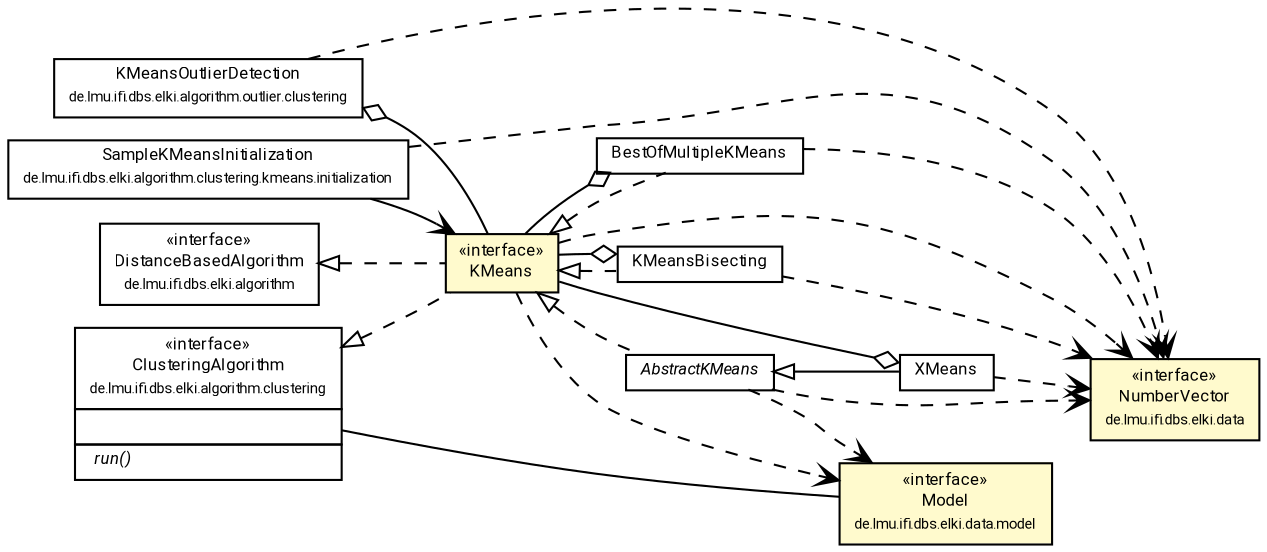 #!/usr/local/bin/dot
#
# Class diagram 
# Generated by UMLGraph version R5_7_2-60-g0e99a6 (http://www.spinellis.gr/umlgraph/)
#

digraph G {
	graph [fontnames="svg"]
	edge [fontname="Roboto",fontsize=7,labelfontname="Roboto",labelfontsize=7,color="black"];
	node [fontname="Roboto",fontcolor="black",fontsize=8,shape=plaintext,margin=0,width=0,height=0];
	nodesep=0.15;
	ranksep=0.25;
	rankdir=LR;
	// de.lmu.ifi.dbs.elki.algorithm.outlier.clustering.KMeansOutlierDetection<O extends de.lmu.ifi.dbs.elki.data.NumberVector>
	c5626672 [label=<<table title="de.lmu.ifi.dbs.elki.algorithm.outlier.clustering.KMeansOutlierDetection" border="0" cellborder="1" cellspacing="0" cellpadding="2" href="../../outlier/clustering/KMeansOutlierDetection.html" target="_parent">
		<tr><td><table border="0" cellspacing="0" cellpadding="1">
		<tr><td align="center" balign="center"> <font face="Roboto">KMeansOutlierDetection</font> </td></tr>
		<tr><td align="center" balign="center"> <font face="Roboto" point-size="7.0">de.lmu.ifi.dbs.elki.algorithm.outlier.clustering</font> </td></tr>
		</table></td></tr>
		</table>>, URL="../../outlier/clustering/KMeansOutlierDetection.html"];
	// de.lmu.ifi.dbs.elki.data.model.Model
	c5627125 [label=<<table title="de.lmu.ifi.dbs.elki.data.model.Model" border="0" cellborder="1" cellspacing="0" cellpadding="2" bgcolor="LemonChiffon" href="../../../data/model/Model.html" target="_parent">
		<tr><td><table border="0" cellspacing="0" cellpadding="1">
		<tr><td align="center" balign="center"> &#171;interface&#187; </td></tr>
		<tr><td align="center" balign="center"> <font face="Roboto">Model</font> </td></tr>
		<tr><td align="center" balign="center"> <font face="Roboto" point-size="7.0">de.lmu.ifi.dbs.elki.data.model</font> </td></tr>
		</table></td></tr>
		</table>>, URL="../../../data/model/Model.html"];
	// de.lmu.ifi.dbs.elki.algorithm.clustering.kmeans.initialization.SampleKMeansInitialization<V extends de.lmu.ifi.dbs.elki.data.NumberVector>
	c5627331 [label=<<table title="de.lmu.ifi.dbs.elki.algorithm.clustering.kmeans.initialization.SampleKMeansInitialization" border="0" cellborder="1" cellspacing="0" cellpadding="2" href="initialization/SampleKMeansInitialization.html" target="_parent">
		<tr><td><table border="0" cellspacing="0" cellpadding="1">
		<tr><td align="center" balign="center"> <font face="Roboto">SampleKMeansInitialization</font> </td></tr>
		<tr><td align="center" balign="center"> <font face="Roboto" point-size="7.0">de.lmu.ifi.dbs.elki.algorithm.clustering.kmeans.initialization</font> </td></tr>
		</table></td></tr>
		</table>>, URL="initialization/SampleKMeansInitialization.html"];
	// de.lmu.ifi.dbs.elki.algorithm.clustering.kmeans.BestOfMultipleKMeans<V extends de.lmu.ifi.dbs.elki.data.NumberVector, M extends de.lmu.ifi.dbs.elki.data.model.MeanModel>
	c5627335 [label=<<table title="de.lmu.ifi.dbs.elki.algorithm.clustering.kmeans.BestOfMultipleKMeans" border="0" cellborder="1" cellspacing="0" cellpadding="2" href="BestOfMultipleKMeans.html" target="_parent">
		<tr><td><table border="0" cellspacing="0" cellpadding="1">
		<tr><td align="center" balign="center"> <font face="Roboto">BestOfMultipleKMeans</font> </td></tr>
		</table></td></tr>
		</table>>, URL="BestOfMultipleKMeans.html"];
	// de.lmu.ifi.dbs.elki.algorithm.clustering.kmeans.KMeans<V extends de.lmu.ifi.dbs.elki.data.NumberVector, M extends de.lmu.ifi.dbs.elki.data.model.Model>
	c5627337 [label=<<table title="de.lmu.ifi.dbs.elki.algorithm.clustering.kmeans.KMeans" border="0" cellborder="1" cellspacing="0" cellpadding="2" bgcolor="lemonChiffon" href="KMeans.html" target="_parent">
		<tr><td><table border="0" cellspacing="0" cellpadding="1">
		<tr><td align="center" balign="center"> &#171;interface&#187; </td></tr>
		<tr><td align="center" balign="center"> <font face="Roboto">KMeans</font> </td></tr>
		</table></td></tr>
		</table>>, URL="KMeans.html"];
	// de.lmu.ifi.dbs.elki.algorithm.clustering.kmeans.AbstractKMeans<V extends de.lmu.ifi.dbs.elki.data.NumberVector, M extends de.lmu.ifi.dbs.elki.data.model.Model>
	c5627340 [label=<<table title="de.lmu.ifi.dbs.elki.algorithm.clustering.kmeans.AbstractKMeans" border="0" cellborder="1" cellspacing="0" cellpadding="2" href="AbstractKMeans.html" target="_parent">
		<tr><td><table border="0" cellspacing="0" cellpadding="1">
		<tr><td align="center" balign="center"> <font face="Roboto"><i>AbstractKMeans</i></font> </td></tr>
		</table></td></tr>
		</table>>, URL="AbstractKMeans.html"];
	// de.lmu.ifi.dbs.elki.algorithm.clustering.kmeans.KMeansBisecting<V extends de.lmu.ifi.dbs.elki.data.NumberVector, M extends de.lmu.ifi.dbs.elki.data.model.MeanModel>
	c5627377 [label=<<table title="de.lmu.ifi.dbs.elki.algorithm.clustering.kmeans.KMeansBisecting" border="0" cellborder="1" cellspacing="0" cellpadding="2" href="KMeansBisecting.html" target="_parent">
		<tr><td><table border="0" cellspacing="0" cellpadding="1">
		<tr><td align="center" balign="center"> <font face="Roboto">KMeansBisecting</font> </td></tr>
		</table></td></tr>
		</table>>, URL="KMeansBisecting.html"];
	// de.lmu.ifi.dbs.elki.algorithm.clustering.kmeans.XMeans<V extends de.lmu.ifi.dbs.elki.data.NumberVector, M extends de.lmu.ifi.dbs.elki.data.model.MeanModel>
	c5627412 [label=<<table title="de.lmu.ifi.dbs.elki.algorithm.clustering.kmeans.XMeans" border="0" cellborder="1" cellspacing="0" cellpadding="2" href="XMeans.html" target="_parent">
		<tr><td><table border="0" cellspacing="0" cellpadding="1">
		<tr><td align="center" balign="center"> <font face="Roboto">XMeans</font> </td></tr>
		</table></td></tr>
		</table>>, URL="XMeans.html"];
	// de.lmu.ifi.dbs.elki.algorithm.clustering.ClusteringAlgorithm<C extends de.lmu.ifi.dbs.elki.data.Clustering<? extends de.lmu.ifi.dbs.elki.data.model.Model>>
	c5627438 [label=<<table title="de.lmu.ifi.dbs.elki.algorithm.clustering.ClusteringAlgorithm" border="0" cellborder="1" cellspacing="0" cellpadding="2" href="../ClusteringAlgorithm.html" target="_parent">
		<tr><td><table border="0" cellspacing="0" cellpadding="1">
		<tr><td align="center" balign="center"> &#171;interface&#187; </td></tr>
		<tr><td align="center" balign="center"> <font face="Roboto">ClusteringAlgorithm</font> </td></tr>
		<tr><td align="center" balign="center"> <font face="Roboto" point-size="7.0">de.lmu.ifi.dbs.elki.algorithm.clustering</font> </td></tr>
		</table></td></tr>
		<tr><td><table border="0" cellspacing="0" cellpadding="1">
		<tr><td align="left" balign="left">  </td></tr>
		</table></td></tr>
		<tr><td><table border="0" cellspacing="0" cellpadding="1">
		<tr><td align="left" balign="left"> <i> run()</i> </td></tr>
		</table></td></tr>
		</table>>, URL="../ClusteringAlgorithm.html"];
	// de.lmu.ifi.dbs.elki.data.NumberVector
	c5627697 [label=<<table title="de.lmu.ifi.dbs.elki.data.NumberVector" border="0" cellborder="1" cellspacing="0" cellpadding="2" bgcolor="LemonChiffon" href="../../../data/NumberVector.html" target="_parent">
		<tr><td><table border="0" cellspacing="0" cellpadding="1">
		<tr><td align="center" balign="center"> &#171;interface&#187; </td></tr>
		<tr><td align="center" balign="center"> <font face="Roboto">NumberVector</font> </td></tr>
		<tr><td align="center" balign="center"> <font face="Roboto" point-size="7.0">de.lmu.ifi.dbs.elki.data</font> </td></tr>
		</table></td></tr>
		</table>>, URL="../../../data/NumberVector.html"];
	// de.lmu.ifi.dbs.elki.algorithm.DistanceBasedAlgorithm<O>
	c5627720 [label=<<table title="de.lmu.ifi.dbs.elki.algorithm.DistanceBasedAlgorithm" border="0" cellborder="1" cellspacing="0" cellpadding="2" href="../../DistanceBasedAlgorithm.html" target="_parent">
		<tr><td><table border="0" cellspacing="0" cellpadding="1">
		<tr><td align="center" balign="center"> &#171;interface&#187; </td></tr>
		<tr><td align="center" balign="center"> <font face="Roboto">DistanceBasedAlgorithm</font> </td></tr>
		<tr><td align="center" balign="center"> <font face="Roboto" point-size="7.0">de.lmu.ifi.dbs.elki.algorithm</font> </td></tr>
		</table></td></tr>
		</table>>, URL="../../DistanceBasedAlgorithm.html"];
	// de.lmu.ifi.dbs.elki.algorithm.outlier.clustering.KMeansOutlierDetection<O extends de.lmu.ifi.dbs.elki.data.NumberVector> has de.lmu.ifi.dbs.elki.algorithm.clustering.kmeans.KMeans<V extends de.lmu.ifi.dbs.elki.data.NumberVector, M extends de.lmu.ifi.dbs.elki.data.model.Model>
	c5626672 -> c5627337 [arrowhead=none,arrowtail=ediamond,dir=back,weight=4];
	// de.lmu.ifi.dbs.elki.algorithm.clustering.kmeans.BestOfMultipleKMeans<V extends de.lmu.ifi.dbs.elki.data.NumberVector, M extends de.lmu.ifi.dbs.elki.data.model.MeanModel> implements de.lmu.ifi.dbs.elki.algorithm.clustering.kmeans.KMeans<V extends de.lmu.ifi.dbs.elki.data.NumberVector, M extends de.lmu.ifi.dbs.elki.data.model.Model>
	c5627337 -> c5627335 [arrowtail=empty,style=dashed,dir=back,weight=9];
	// de.lmu.ifi.dbs.elki.algorithm.clustering.kmeans.BestOfMultipleKMeans<V extends de.lmu.ifi.dbs.elki.data.NumberVector, M extends de.lmu.ifi.dbs.elki.data.model.MeanModel> has de.lmu.ifi.dbs.elki.algorithm.clustering.kmeans.KMeans<V extends de.lmu.ifi.dbs.elki.data.NumberVector, M extends de.lmu.ifi.dbs.elki.data.model.Model>
	c5627335 -> c5627337 [arrowhead=none,arrowtail=ediamond,dir=back,weight=4];
	// de.lmu.ifi.dbs.elki.algorithm.clustering.kmeans.KMeans<V extends de.lmu.ifi.dbs.elki.data.NumberVector, M extends de.lmu.ifi.dbs.elki.data.model.Model> implements de.lmu.ifi.dbs.elki.algorithm.clustering.ClusteringAlgorithm<C extends de.lmu.ifi.dbs.elki.data.Clustering<? extends de.lmu.ifi.dbs.elki.data.model.Model>>
	c5627438 -> c5627337 [arrowtail=empty,style=dashed,dir=back,weight=9];
	// de.lmu.ifi.dbs.elki.algorithm.clustering.kmeans.KMeans<V extends de.lmu.ifi.dbs.elki.data.NumberVector, M extends de.lmu.ifi.dbs.elki.data.model.Model> implements de.lmu.ifi.dbs.elki.algorithm.DistanceBasedAlgorithm<O>
	c5627720 -> c5627337 [arrowtail=empty,style=dashed,dir=back,weight=9];
	// de.lmu.ifi.dbs.elki.algorithm.clustering.kmeans.AbstractKMeans<V extends de.lmu.ifi.dbs.elki.data.NumberVector, M extends de.lmu.ifi.dbs.elki.data.model.Model> implements de.lmu.ifi.dbs.elki.algorithm.clustering.kmeans.KMeans<V extends de.lmu.ifi.dbs.elki.data.NumberVector, M extends de.lmu.ifi.dbs.elki.data.model.Model>
	c5627337 -> c5627340 [arrowtail=empty,style=dashed,dir=back,weight=9];
	// de.lmu.ifi.dbs.elki.algorithm.clustering.kmeans.KMeansBisecting<V extends de.lmu.ifi.dbs.elki.data.NumberVector, M extends de.lmu.ifi.dbs.elki.data.model.MeanModel> implements de.lmu.ifi.dbs.elki.algorithm.clustering.kmeans.KMeans<V extends de.lmu.ifi.dbs.elki.data.NumberVector, M extends de.lmu.ifi.dbs.elki.data.model.Model>
	c5627337 -> c5627377 [arrowtail=empty,style=dashed,dir=back,weight=9];
	// de.lmu.ifi.dbs.elki.algorithm.clustering.kmeans.KMeansBisecting<V extends de.lmu.ifi.dbs.elki.data.NumberVector, M extends de.lmu.ifi.dbs.elki.data.model.MeanModel> has de.lmu.ifi.dbs.elki.algorithm.clustering.kmeans.KMeans<V extends de.lmu.ifi.dbs.elki.data.NumberVector, M extends de.lmu.ifi.dbs.elki.data.model.Model>
	c5627377 -> c5627337 [arrowhead=none,arrowtail=ediamond,dir=back,weight=4];
	// de.lmu.ifi.dbs.elki.algorithm.clustering.kmeans.XMeans<V extends de.lmu.ifi.dbs.elki.data.NumberVector, M extends de.lmu.ifi.dbs.elki.data.model.MeanModel> extends de.lmu.ifi.dbs.elki.algorithm.clustering.kmeans.AbstractKMeans<V extends de.lmu.ifi.dbs.elki.data.NumberVector, M extends de.lmu.ifi.dbs.elki.data.model.Model>
	c5627340 -> c5627412 [arrowtail=empty,dir=back,weight=10];
	// de.lmu.ifi.dbs.elki.algorithm.clustering.kmeans.XMeans<V extends de.lmu.ifi.dbs.elki.data.NumberVector, M extends de.lmu.ifi.dbs.elki.data.model.MeanModel> has de.lmu.ifi.dbs.elki.algorithm.clustering.kmeans.KMeans<V extends de.lmu.ifi.dbs.elki.data.NumberVector, M extends de.lmu.ifi.dbs.elki.data.model.Model>
	c5627412 -> c5627337 [arrowhead=none,arrowtail=ediamond,dir=back,weight=4];
	// de.lmu.ifi.dbs.elki.algorithm.clustering.ClusteringAlgorithm<C extends de.lmu.ifi.dbs.elki.data.Clustering<? extends de.lmu.ifi.dbs.elki.data.model.Model>> assoc de.lmu.ifi.dbs.elki.data.model.Model
	c5627438 -> c5627125 [arrowhead=none,weight=2];
	// de.lmu.ifi.dbs.elki.algorithm.clustering.kmeans.initialization.SampleKMeansInitialization<V extends de.lmu.ifi.dbs.elki.data.NumberVector> navassoc de.lmu.ifi.dbs.elki.algorithm.clustering.kmeans.KMeans<V extends de.lmu.ifi.dbs.elki.data.NumberVector, M extends de.lmu.ifi.dbs.elki.data.model.Model>
	c5627331 -> c5627337 [arrowhead=open,weight=1];
	// de.lmu.ifi.dbs.elki.algorithm.outlier.clustering.KMeansOutlierDetection<O extends de.lmu.ifi.dbs.elki.data.NumberVector> depend de.lmu.ifi.dbs.elki.data.NumberVector
	c5626672 -> c5627697 [arrowhead=open,style=dashed,weight=0];
	// de.lmu.ifi.dbs.elki.algorithm.clustering.kmeans.initialization.SampleKMeansInitialization<V extends de.lmu.ifi.dbs.elki.data.NumberVector> depend de.lmu.ifi.dbs.elki.data.NumberVector
	c5627331 -> c5627697 [arrowhead=open,style=dashed,weight=0];
	// de.lmu.ifi.dbs.elki.algorithm.clustering.kmeans.BestOfMultipleKMeans<V extends de.lmu.ifi.dbs.elki.data.NumberVector, M extends de.lmu.ifi.dbs.elki.data.model.MeanModel> depend de.lmu.ifi.dbs.elki.data.NumberVector
	c5627335 -> c5627697 [arrowhead=open,style=dashed,weight=0];
	// de.lmu.ifi.dbs.elki.algorithm.clustering.kmeans.KMeans<V extends de.lmu.ifi.dbs.elki.data.NumberVector, M extends de.lmu.ifi.dbs.elki.data.model.Model> depend de.lmu.ifi.dbs.elki.data.model.Model
	c5627337 -> c5627125 [arrowhead=open,style=dashed,weight=0];
	// de.lmu.ifi.dbs.elki.algorithm.clustering.kmeans.KMeans<V extends de.lmu.ifi.dbs.elki.data.NumberVector, M extends de.lmu.ifi.dbs.elki.data.model.Model> depend de.lmu.ifi.dbs.elki.data.NumberVector
	c5627337 -> c5627697 [arrowhead=open,style=dashed,weight=0];
	// de.lmu.ifi.dbs.elki.algorithm.clustering.kmeans.AbstractKMeans<V extends de.lmu.ifi.dbs.elki.data.NumberVector, M extends de.lmu.ifi.dbs.elki.data.model.Model> depend de.lmu.ifi.dbs.elki.data.model.Model
	c5627340 -> c5627125 [arrowhead=open,style=dashed,weight=0];
	// de.lmu.ifi.dbs.elki.algorithm.clustering.kmeans.AbstractKMeans<V extends de.lmu.ifi.dbs.elki.data.NumberVector, M extends de.lmu.ifi.dbs.elki.data.model.Model> depend de.lmu.ifi.dbs.elki.data.NumberVector
	c5627340 -> c5627697 [arrowhead=open,style=dashed,weight=0];
	// de.lmu.ifi.dbs.elki.algorithm.clustering.kmeans.KMeansBisecting<V extends de.lmu.ifi.dbs.elki.data.NumberVector, M extends de.lmu.ifi.dbs.elki.data.model.MeanModel> depend de.lmu.ifi.dbs.elki.data.NumberVector
	c5627377 -> c5627697 [arrowhead=open,style=dashed,weight=0];
	// de.lmu.ifi.dbs.elki.algorithm.clustering.kmeans.XMeans<V extends de.lmu.ifi.dbs.elki.data.NumberVector, M extends de.lmu.ifi.dbs.elki.data.model.MeanModel> depend de.lmu.ifi.dbs.elki.data.NumberVector
	c5627412 -> c5627697 [arrowhead=open,style=dashed,weight=0];
}

